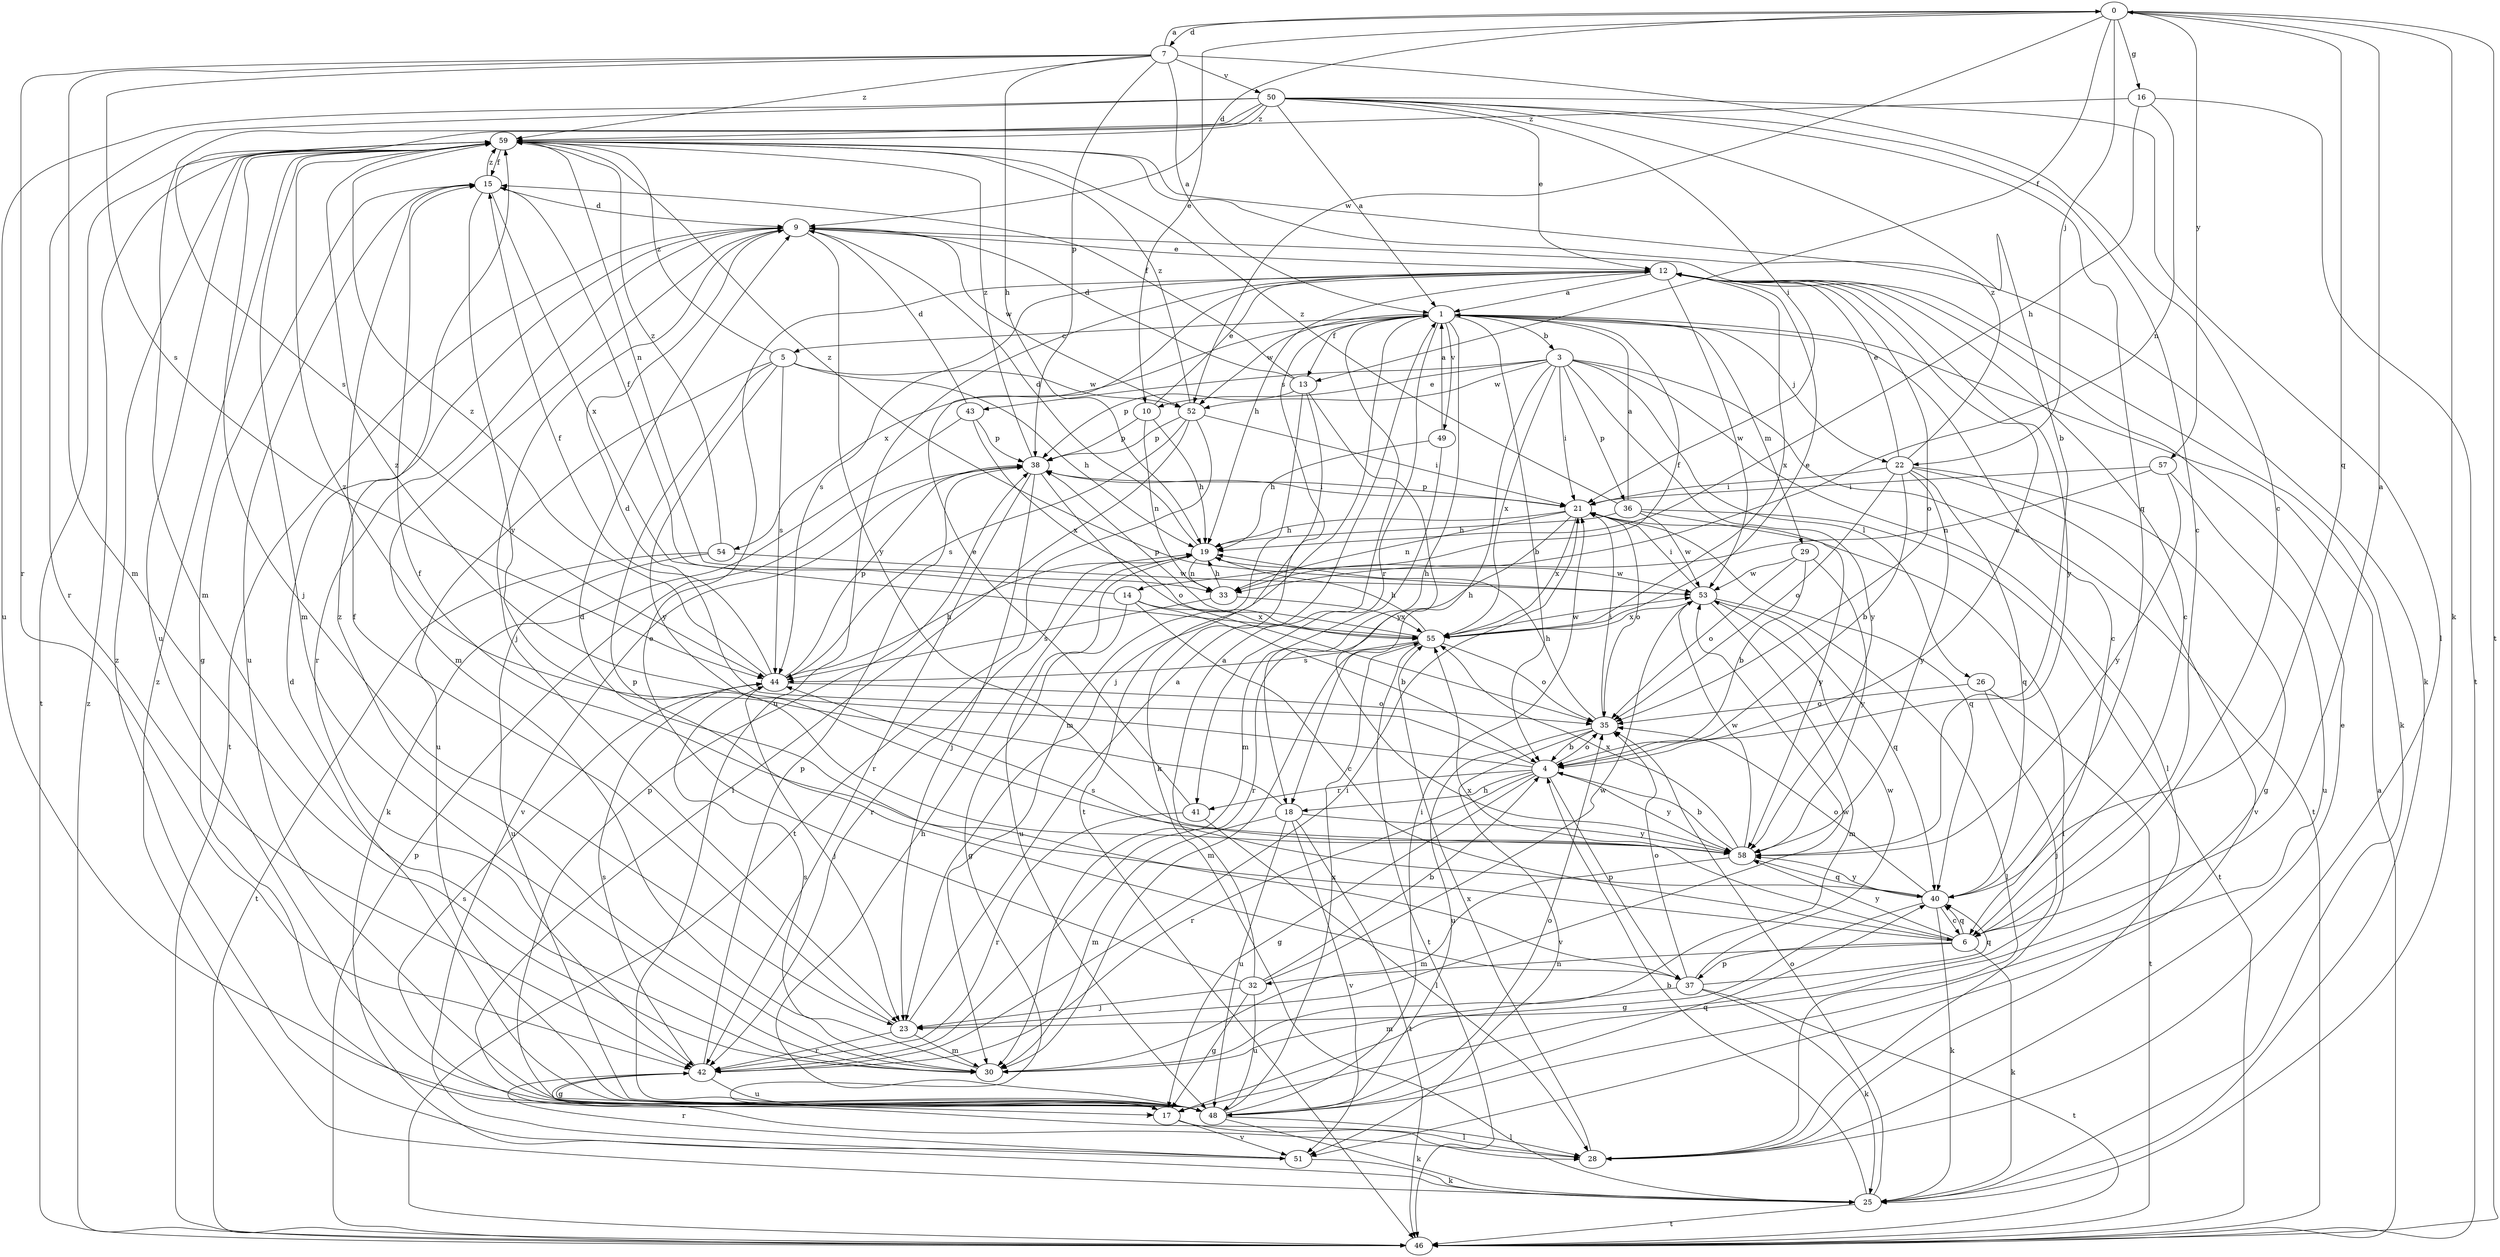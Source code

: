 strict digraph  {
0;
1;
3;
4;
5;
6;
7;
9;
10;
12;
13;
14;
15;
16;
17;
18;
19;
21;
22;
23;
25;
26;
28;
29;
30;
32;
33;
35;
36;
37;
38;
40;
41;
42;
43;
44;
46;
48;
49;
50;
51;
52;
53;
54;
55;
57;
58;
59;
0 -> 7  [label=d];
0 -> 9  [label=d];
0 -> 10  [label=e];
0 -> 13  [label=f];
0 -> 16  [label=g];
0 -> 22  [label=j];
0 -> 25  [label=k];
0 -> 40  [label=q];
0 -> 46  [label=t];
0 -> 52  [label=w];
0 -> 57  [label=y];
1 -> 3  [label=b];
1 -> 4  [label=b];
1 -> 5  [label=c];
1 -> 6  [label=c];
1 -> 13  [label=f];
1 -> 14  [label=f];
1 -> 18  [label=h];
1 -> 22  [label=j];
1 -> 23  [label=j];
1 -> 25  [label=k];
1 -> 29  [label=m];
1 -> 41  [label=r];
1 -> 49  [label=v];
1 -> 52  [label=w];
1 -> 54  [label=x];
3 -> 10  [label=e];
3 -> 18  [label=h];
3 -> 21  [label=i];
3 -> 26  [label=l];
3 -> 28  [label=l];
3 -> 36  [label=p];
3 -> 43  [label=s];
3 -> 46  [label=t];
3 -> 52  [label=w];
3 -> 55  [label=x];
3 -> 58  [label=y];
4 -> 9  [label=d];
4 -> 12  [label=e];
4 -> 17  [label=g];
4 -> 18  [label=h];
4 -> 35  [label=o];
4 -> 37  [label=p];
4 -> 41  [label=r];
4 -> 42  [label=r];
4 -> 58  [label=y];
4 -> 59  [label=z];
5 -> 19  [label=h];
5 -> 37  [label=p];
5 -> 44  [label=s];
5 -> 48  [label=u];
5 -> 52  [label=w];
5 -> 58  [label=y];
5 -> 59  [label=z];
6 -> 0  [label=a];
6 -> 15  [label=f];
6 -> 25  [label=k];
6 -> 32  [label=n];
6 -> 37  [label=p];
6 -> 40  [label=q];
6 -> 55  [label=x];
6 -> 58  [label=y];
7 -> 0  [label=a];
7 -> 1  [label=a];
7 -> 6  [label=c];
7 -> 19  [label=h];
7 -> 30  [label=m];
7 -> 38  [label=p];
7 -> 42  [label=r];
7 -> 44  [label=s];
7 -> 50  [label=v];
7 -> 59  [label=z];
9 -> 12  [label=e];
9 -> 23  [label=j];
9 -> 25  [label=k];
9 -> 30  [label=m];
9 -> 42  [label=r];
9 -> 46  [label=t];
9 -> 52  [label=w];
9 -> 58  [label=y];
10 -> 12  [label=e];
10 -> 19  [label=h];
10 -> 33  [label=n];
10 -> 38  [label=p];
12 -> 1  [label=a];
12 -> 6  [label=c];
12 -> 19  [label=h];
12 -> 35  [label=o];
12 -> 44  [label=s];
12 -> 48  [label=u];
12 -> 53  [label=w];
12 -> 55  [label=x];
12 -> 58  [label=y];
13 -> 9  [label=d];
13 -> 15  [label=f];
13 -> 30  [label=m];
13 -> 38  [label=p];
13 -> 46  [label=t];
13 -> 58  [label=y];
14 -> 4  [label=b];
14 -> 6  [label=c];
14 -> 15  [label=f];
14 -> 17  [label=g];
14 -> 55  [label=x];
15 -> 9  [label=d];
15 -> 17  [label=g];
15 -> 48  [label=u];
15 -> 55  [label=x];
15 -> 58  [label=y];
15 -> 59  [label=z];
16 -> 19  [label=h];
16 -> 33  [label=n];
16 -> 46  [label=t];
16 -> 59  [label=z];
17 -> 28  [label=l];
17 -> 38  [label=p];
17 -> 44  [label=s];
17 -> 51  [label=v];
18 -> 30  [label=m];
18 -> 46  [label=t];
18 -> 48  [label=u];
18 -> 51  [label=v];
18 -> 58  [label=y];
18 -> 59  [label=z];
19 -> 9  [label=d];
19 -> 33  [label=n];
19 -> 42  [label=r];
19 -> 48  [label=u];
19 -> 53  [label=w];
21 -> 19  [label=h];
21 -> 33  [label=n];
21 -> 35  [label=o];
21 -> 38  [label=p];
21 -> 40  [label=q];
21 -> 42  [label=r];
21 -> 55  [label=x];
22 -> 4  [label=b];
22 -> 12  [label=e];
22 -> 17  [label=g];
22 -> 21  [label=i];
22 -> 35  [label=o];
22 -> 40  [label=q];
22 -> 51  [label=v];
22 -> 58  [label=y];
22 -> 59  [label=z];
23 -> 1  [label=a];
23 -> 15  [label=f];
23 -> 30  [label=m];
23 -> 42  [label=r];
23 -> 53  [label=w];
25 -> 4  [label=b];
25 -> 35  [label=o];
25 -> 46  [label=t];
25 -> 59  [label=z];
26 -> 23  [label=j];
26 -> 35  [label=o];
26 -> 46  [label=t];
28 -> 12  [label=e];
28 -> 21  [label=i];
28 -> 55  [label=x];
29 -> 4  [label=b];
29 -> 35  [label=o];
29 -> 53  [label=w];
29 -> 58  [label=y];
30 -> 44  [label=s];
30 -> 59  [label=z];
32 -> 1  [label=a];
32 -> 4  [label=b];
32 -> 12  [label=e];
32 -> 17  [label=g];
32 -> 23  [label=j];
32 -> 48  [label=u];
32 -> 53  [label=w];
33 -> 19  [label=h];
33 -> 44  [label=s];
33 -> 55  [label=x];
35 -> 4  [label=b];
35 -> 19  [label=h];
35 -> 21  [label=i];
35 -> 48  [label=u];
35 -> 51  [label=v];
36 -> 1  [label=a];
36 -> 19  [label=h];
36 -> 46  [label=t];
36 -> 53  [label=w];
36 -> 58  [label=y];
36 -> 59  [label=z];
37 -> 9  [label=d];
37 -> 25  [label=k];
37 -> 30  [label=m];
37 -> 35  [label=o];
37 -> 40  [label=q];
37 -> 46  [label=t];
37 -> 53  [label=w];
38 -> 21  [label=i];
38 -> 23  [label=j];
38 -> 35  [label=o];
38 -> 42  [label=r];
38 -> 51  [label=v];
38 -> 59  [label=z];
40 -> 6  [label=c];
40 -> 17  [label=g];
40 -> 25  [label=k];
40 -> 35  [label=o];
40 -> 44  [label=s];
40 -> 58  [label=y];
41 -> 12  [label=e];
41 -> 28  [label=l];
41 -> 42  [label=r];
42 -> 17  [label=g];
42 -> 21  [label=i];
42 -> 28  [label=l];
42 -> 38  [label=p];
42 -> 44  [label=s];
42 -> 48  [label=u];
43 -> 9  [label=d];
43 -> 25  [label=k];
43 -> 38  [label=p];
43 -> 55  [label=x];
44 -> 15  [label=f];
44 -> 19  [label=h];
44 -> 23  [label=j];
44 -> 35  [label=o];
44 -> 38  [label=p];
44 -> 59  [label=z];
46 -> 1  [label=a];
46 -> 38  [label=p];
46 -> 59  [label=z];
48 -> 9  [label=d];
48 -> 19  [label=h];
48 -> 21  [label=i];
48 -> 25  [label=k];
48 -> 28  [label=l];
48 -> 35  [label=o];
48 -> 40  [label=q];
48 -> 55  [label=x];
49 -> 1  [label=a];
49 -> 19  [label=h];
49 -> 30  [label=m];
50 -> 1  [label=a];
50 -> 4  [label=b];
50 -> 6  [label=c];
50 -> 12  [label=e];
50 -> 21  [label=i];
50 -> 28  [label=l];
50 -> 30  [label=m];
50 -> 40  [label=q];
50 -> 42  [label=r];
50 -> 44  [label=s];
50 -> 48  [label=u];
50 -> 59  [label=z];
51 -> 25  [label=k];
51 -> 42  [label=r];
51 -> 59  [label=z];
52 -> 21  [label=i];
52 -> 28  [label=l];
52 -> 38  [label=p];
52 -> 44  [label=s];
52 -> 46  [label=t];
52 -> 59  [label=z];
53 -> 21  [label=i];
53 -> 28  [label=l];
53 -> 30  [label=m];
53 -> 40  [label=q];
53 -> 55  [label=x];
53 -> 59  [label=z];
54 -> 46  [label=t];
54 -> 48  [label=u];
54 -> 53  [label=w];
54 -> 59  [label=z];
55 -> 12  [label=e];
55 -> 19  [label=h];
55 -> 30  [label=m];
55 -> 35  [label=o];
55 -> 38  [label=p];
55 -> 44  [label=s];
55 -> 46  [label=t];
55 -> 53  [label=w];
57 -> 21  [label=i];
57 -> 33  [label=n];
57 -> 48  [label=u];
57 -> 58  [label=y];
58 -> 4  [label=b];
58 -> 30  [label=m];
58 -> 40  [label=q];
58 -> 53  [label=w];
58 -> 55  [label=x];
59 -> 15  [label=f];
59 -> 23  [label=j];
59 -> 25  [label=k];
59 -> 30  [label=m];
59 -> 33  [label=n];
59 -> 46  [label=t];
59 -> 48  [label=u];
}
